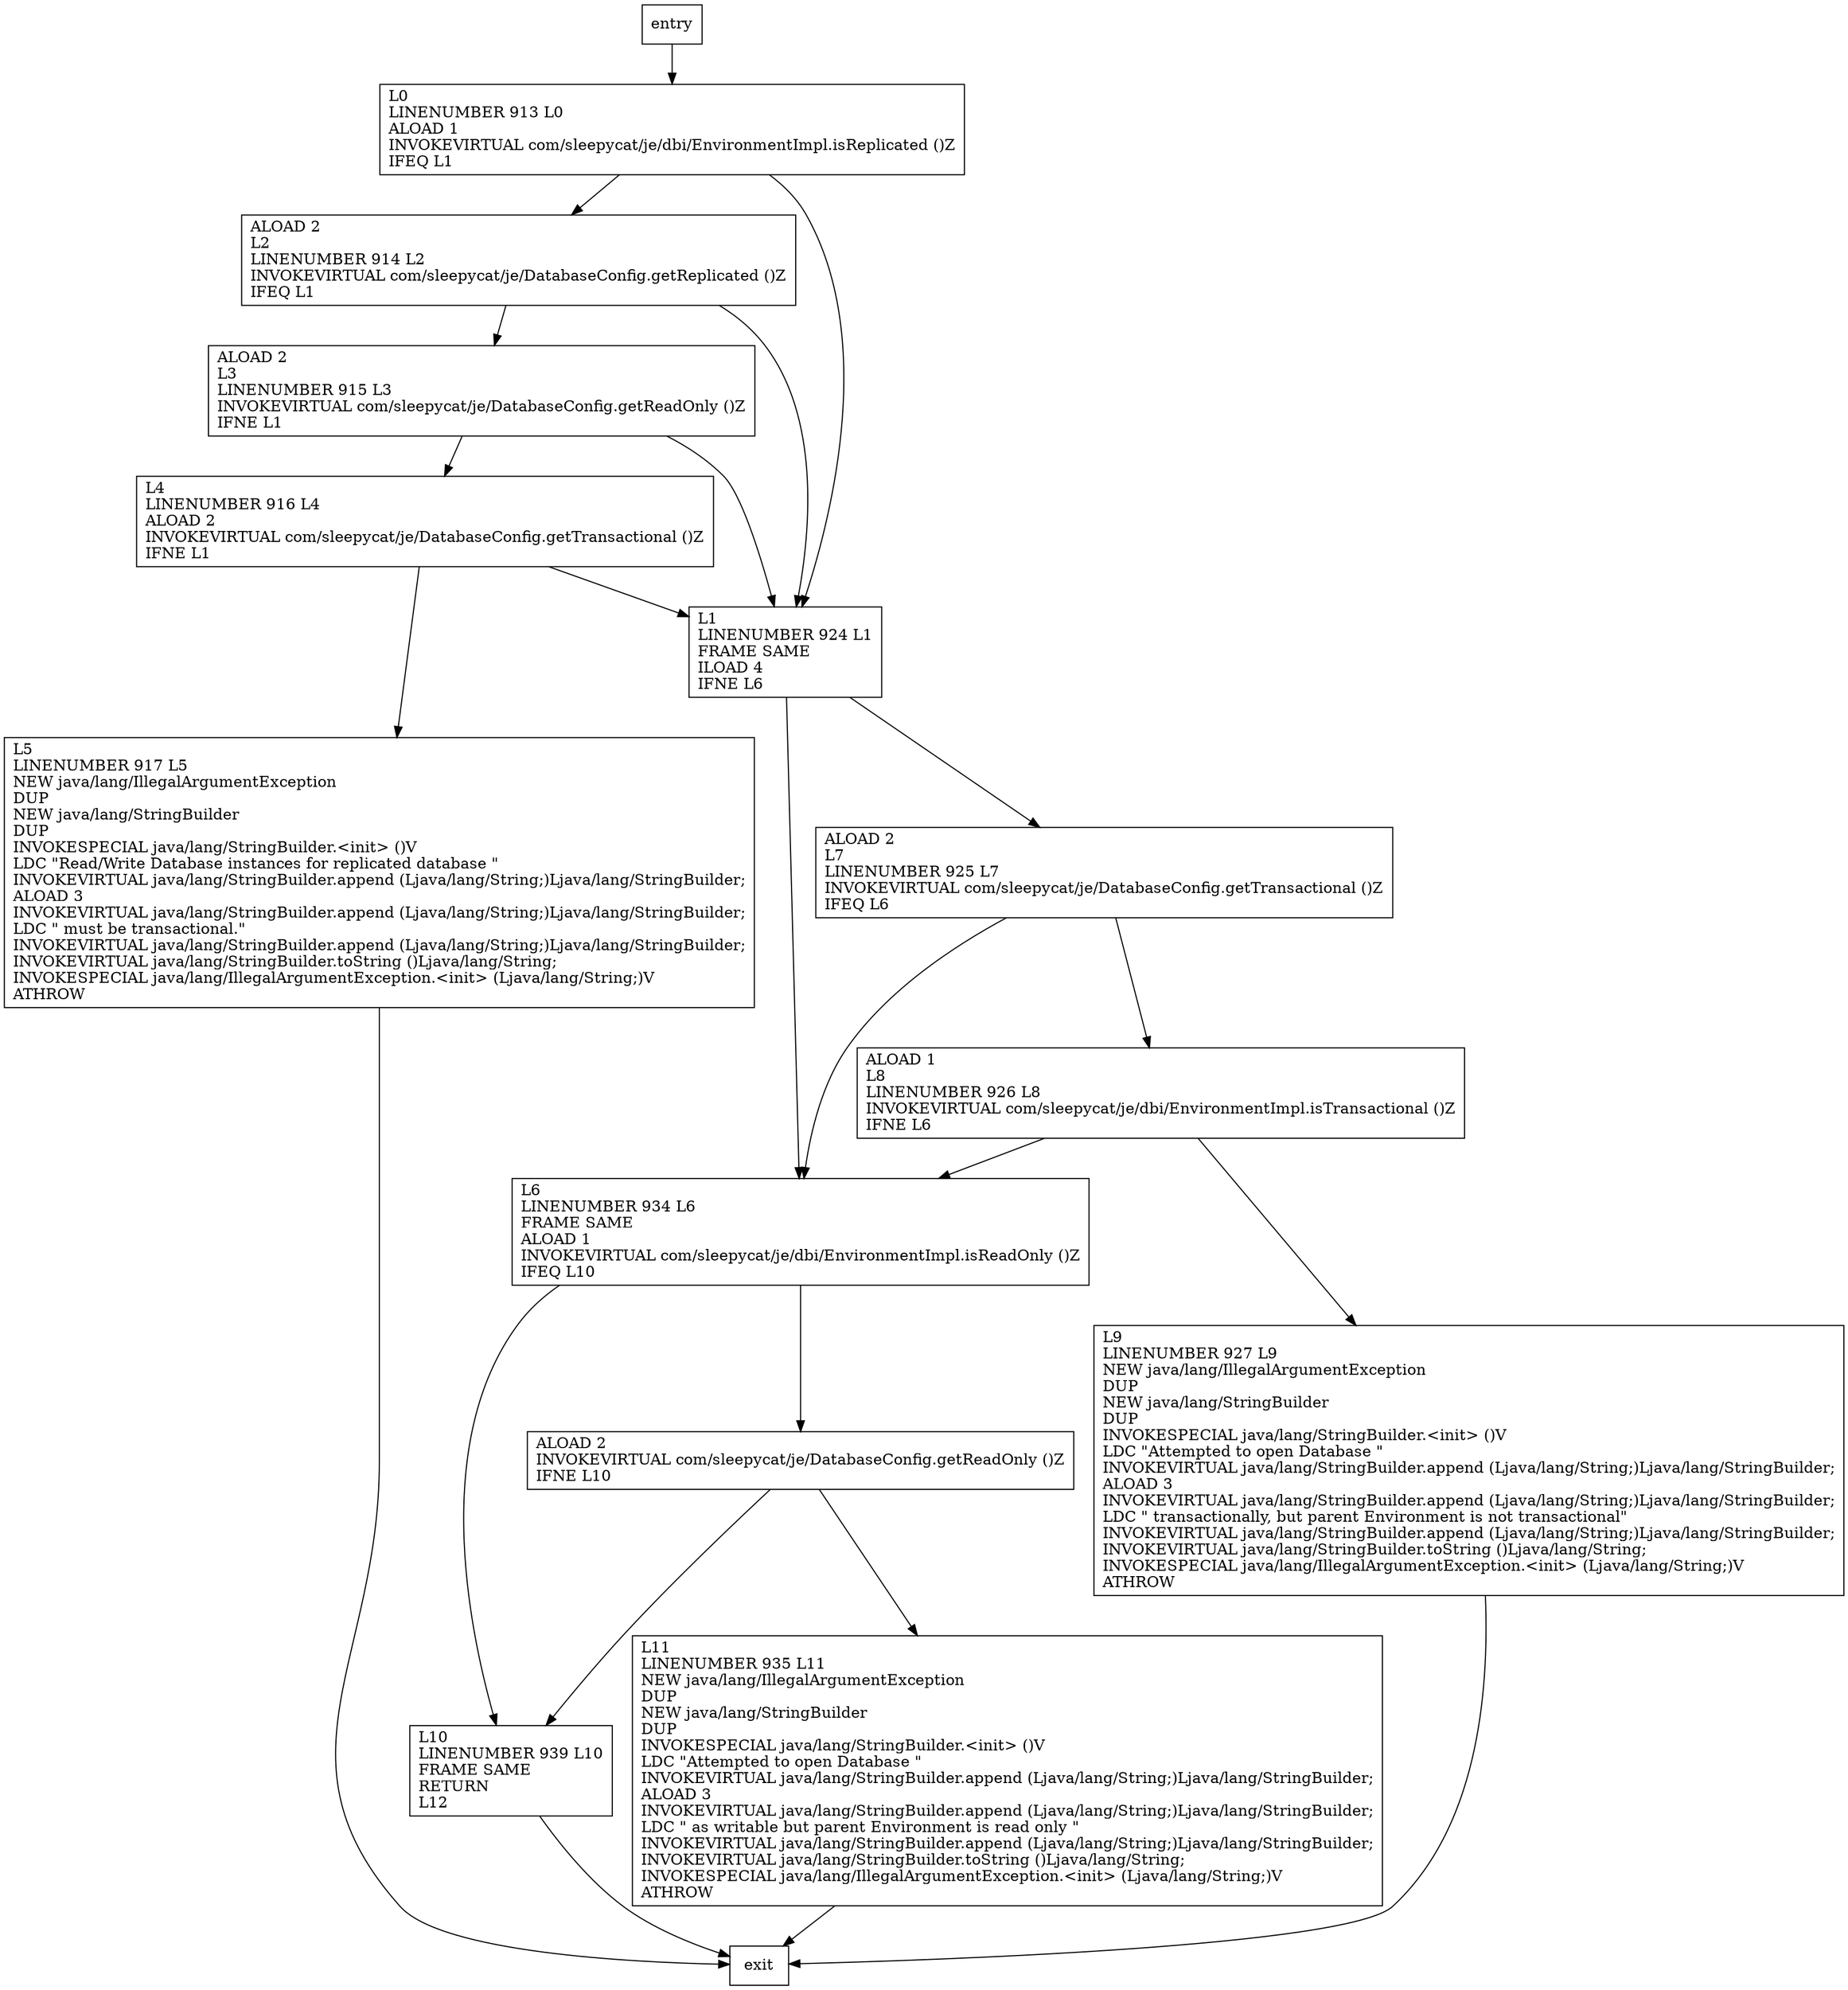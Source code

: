 digraph validateDbConfigAgainstEnv {
node [shape=record];
583354435 [label="ALOAD 1\lL8\lLINENUMBER 926 L8\lINVOKEVIRTUAL com/sleepycat/je/dbi/EnvironmentImpl.isTransactional ()Z\lIFNE L6\l"];
559462476 [label="ALOAD 2\lL3\lLINENUMBER 915 L3\lINVOKEVIRTUAL com/sleepycat/je/DatabaseConfig.getReadOnly ()Z\lIFNE L1\l"];
661857726 [label="L5\lLINENUMBER 917 L5\lNEW java/lang/IllegalArgumentException\lDUP\lNEW java/lang/StringBuilder\lDUP\lINVOKESPECIAL java/lang/StringBuilder.\<init\> ()V\lLDC \"Read/Write Database instances for replicated database \"\lINVOKEVIRTUAL java/lang/StringBuilder.append (Ljava/lang/String;)Ljava/lang/StringBuilder;\lALOAD 3\lINVOKEVIRTUAL java/lang/StringBuilder.append (Ljava/lang/String;)Ljava/lang/StringBuilder;\lLDC \" must be transactional.\"\lINVOKEVIRTUAL java/lang/StringBuilder.append (Ljava/lang/String;)Ljava/lang/StringBuilder;\lINVOKEVIRTUAL java/lang/StringBuilder.toString ()Ljava/lang/String;\lINVOKESPECIAL java/lang/IllegalArgumentException.\<init\> (Ljava/lang/String;)V\lATHROW\l"];
1829444709 [label="ALOAD 2\lINVOKEVIRTUAL com/sleepycat/je/DatabaseConfig.getReadOnly ()Z\lIFNE L10\l"];
21699955 [label="ALOAD 2\lL2\lLINENUMBER 914 L2\lINVOKEVIRTUAL com/sleepycat/je/DatabaseConfig.getReplicated ()Z\lIFEQ L1\l"];
211646494 [label="L6\lLINENUMBER 934 L6\lFRAME SAME\lALOAD 1\lINVOKEVIRTUAL com/sleepycat/je/dbi/EnvironmentImpl.isReadOnly ()Z\lIFEQ L10\l"];
2114588553 [label="L4\lLINENUMBER 916 L4\lALOAD 2\lINVOKEVIRTUAL com/sleepycat/je/DatabaseConfig.getTransactional ()Z\lIFNE L1\l"];
480626544 [label="L9\lLINENUMBER 927 L9\lNEW java/lang/IllegalArgumentException\lDUP\lNEW java/lang/StringBuilder\lDUP\lINVOKESPECIAL java/lang/StringBuilder.\<init\> ()V\lLDC \"Attempted to open Database \"\lINVOKEVIRTUAL java/lang/StringBuilder.append (Ljava/lang/String;)Ljava/lang/StringBuilder;\lALOAD 3\lINVOKEVIRTUAL java/lang/StringBuilder.append (Ljava/lang/String;)Ljava/lang/StringBuilder;\lLDC \" transactionally, but parent Environment is not transactional\"\lINVOKEVIRTUAL java/lang/StringBuilder.append (Ljava/lang/String;)Ljava/lang/StringBuilder;\lINVOKEVIRTUAL java/lang/StringBuilder.toString ()Ljava/lang/String;\lINVOKESPECIAL java/lang/IllegalArgumentException.\<init\> (Ljava/lang/String;)V\lATHROW\l"];
1926734095 [label="L1\lLINENUMBER 924 L1\lFRAME SAME\lILOAD 4\lIFNE L6\l"];
179422290 [label="L10\lLINENUMBER 939 L10\lFRAME SAME\lRETURN\lL12\l"];
1751332742 [label="ALOAD 2\lL7\lLINENUMBER 925 L7\lINVOKEVIRTUAL com/sleepycat/je/DatabaseConfig.getTransactional ()Z\lIFEQ L6\l"];
117124800 [label="L0\lLINENUMBER 913 L0\lALOAD 1\lINVOKEVIRTUAL com/sleepycat/je/dbi/EnvironmentImpl.isReplicated ()Z\lIFEQ L1\l"];
37618199 [label="L11\lLINENUMBER 935 L11\lNEW java/lang/IllegalArgumentException\lDUP\lNEW java/lang/StringBuilder\lDUP\lINVOKESPECIAL java/lang/StringBuilder.\<init\> ()V\lLDC \"Attempted to open Database \"\lINVOKEVIRTUAL java/lang/StringBuilder.append (Ljava/lang/String;)Ljava/lang/StringBuilder;\lALOAD 3\lINVOKEVIRTUAL java/lang/StringBuilder.append (Ljava/lang/String;)Ljava/lang/StringBuilder;\lLDC \" as writable but parent Environment is read only \"\lINVOKEVIRTUAL java/lang/StringBuilder.append (Ljava/lang/String;)Ljava/lang/StringBuilder;\lINVOKEVIRTUAL java/lang/StringBuilder.toString ()Ljava/lang/String;\lINVOKESPECIAL java/lang/IllegalArgumentException.\<init\> (Ljava/lang/String;)V\lATHROW\l"];
entry;
exit;
583354435 -> 480626544
583354435 -> 211646494
559462476 -> 1926734095
559462476 -> 2114588553
661857726 -> exit
1829444709 -> 179422290
1829444709 -> 37618199
21699955 -> 559462476
21699955 -> 1926734095
211646494 -> 179422290
211646494 -> 1829444709
2114588553 -> 661857726
2114588553 -> 1926734095
entry -> 117124800
480626544 -> exit
1926734095 -> 1751332742
1926734095 -> 211646494
179422290 -> exit
1751332742 -> 583354435
1751332742 -> 211646494
117124800 -> 1926734095
117124800 -> 21699955
37618199 -> exit
}
